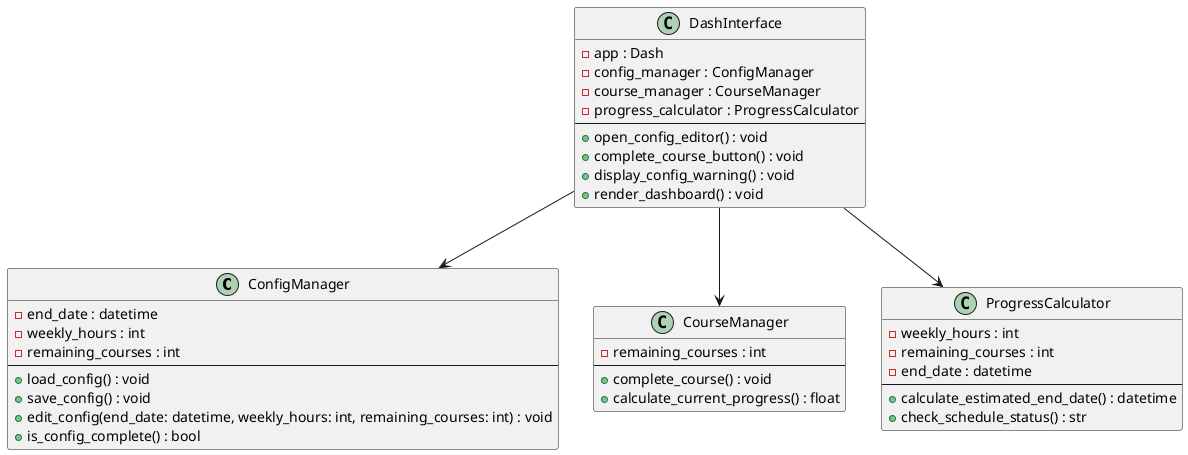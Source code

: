 @startuml study dashboard

class ConfigManager {
  - end_date : datetime
  - weekly_hours : int
  - remaining_courses : int
  --
  + load_config() : void
  + save_config() : void
  + edit_config(end_date: datetime, weekly_hours: int, remaining_courses: int) : void
  + is_config_complete() : bool
}

class CourseManager {
  - remaining_courses : int
  --
  + complete_course() : void
  + calculate_current_progress() : float
}

class ProgressCalculator {
  - weekly_hours : int
  - remaining_courses : int
  - end_date : datetime
  --
  + calculate_estimated_end_date() : datetime
  + check_schedule_status() : str
}

class DashInterface {
  - app : Dash
  - config_manager : ConfigManager
  - course_manager : CourseManager
  - progress_calculator : ProgressCalculator
  --
  + open_config_editor() : void
  + complete_course_button() : void
  + display_config_warning() : void
  + render_dashboard() : void
}

DashInterface --> ConfigManager
DashInterface --> CourseManager
DashInterface --> ProgressCalculator

@enduml
